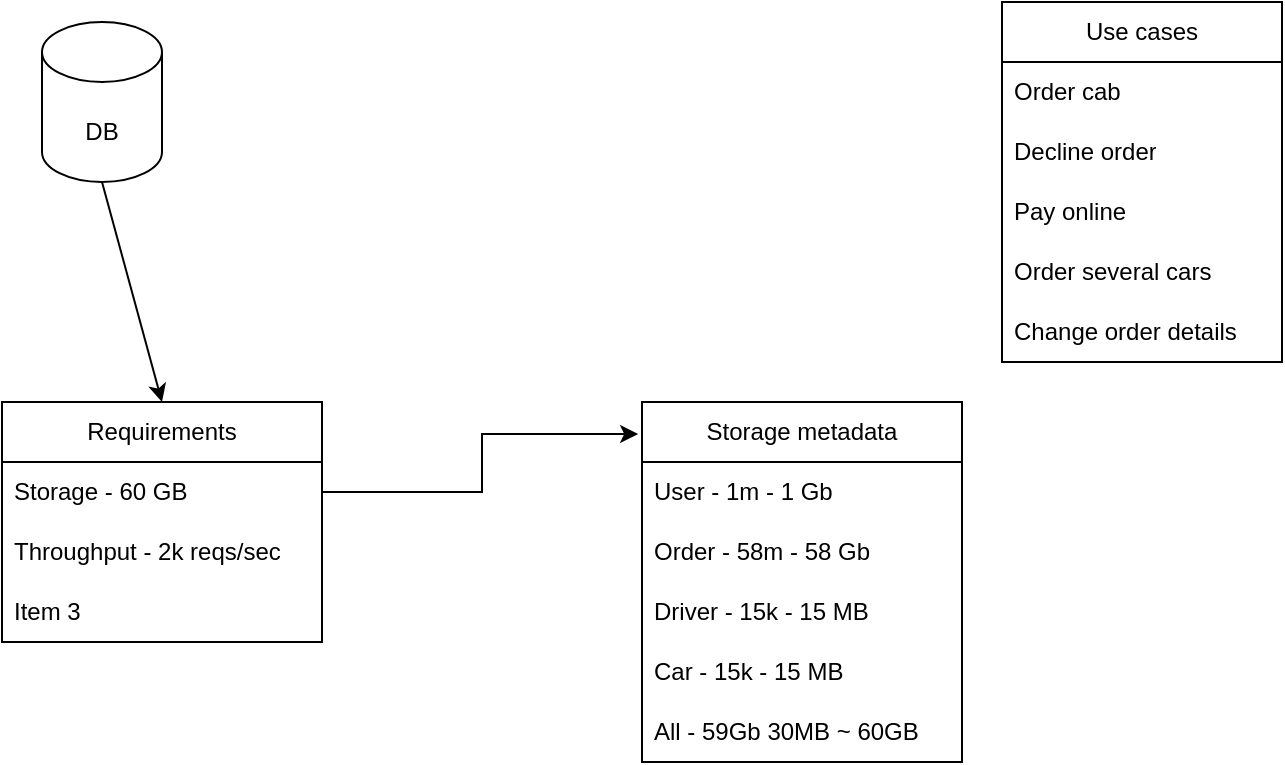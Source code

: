 <mxfile version="21.2.1" type="device">
  <diagram name="Страница 1" id="oWysp2OVsN0CYv4uCDCX">
    <mxGraphModel dx="1418" dy="838" grid="1" gridSize="10" guides="1" tooltips="1" connect="1" arrows="1" fold="1" page="1" pageScale="1" pageWidth="900" pageHeight="1600" math="0" shadow="0">
      <root>
        <mxCell id="0" />
        <mxCell id="1" parent="0" />
        <mxCell id="BDXu9cYiSx_F_MQfgK11-1" value="" style="shape=cylinder3;whiteSpace=wrap;html=1;boundedLbl=1;backgroundOutline=1;size=15;movable=1;resizable=1;rotatable=1;deletable=1;editable=1;locked=0;connectable=1;" parent="1" vertex="1">
          <mxGeometry x="60" y="130" width="60" height="80" as="geometry" />
        </mxCell>
        <mxCell id="BDXu9cYiSx_F_MQfgK11-2" value="DB" style="text;html=1;strokeColor=none;fillColor=none;align=center;verticalAlign=middle;whiteSpace=wrap;rounded=0;movable=1;resizable=1;rotatable=1;deletable=1;editable=1;locked=0;connectable=1;" parent="1" vertex="1">
          <mxGeometry x="60" y="170" width="60" height="30" as="geometry" />
        </mxCell>
        <mxCell id="BDXu9cYiSx_F_MQfgK11-8" value="Requirements" style="swimlane;fontStyle=0;childLayout=stackLayout;horizontal=1;startSize=30;horizontalStack=0;resizeParent=1;resizeParentMax=0;resizeLast=0;collapsible=1;marginBottom=0;whiteSpace=wrap;html=1;" parent="1" vertex="1">
          <mxGeometry x="40" y="320" width="160" height="120" as="geometry" />
        </mxCell>
        <mxCell id="BDXu9cYiSx_F_MQfgK11-9" value="Storage - 60 GB" style="text;strokeColor=none;fillColor=none;align=left;verticalAlign=middle;spacingLeft=4;spacingRight=4;overflow=hidden;points=[[0,0.5],[1,0.5]];portConstraint=eastwest;rotatable=0;whiteSpace=wrap;html=1;" parent="BDXu9cYiSx_F_MQfgK11-8" vertex="1">
          <mxGeometry y="30" width="160" height="30" as="geometry" />
        </mxCell>
        <mxCell id="BDXu9cYiSx_F_MQfgK11-10" value="Throughput - 2k reqs/sec" style="text;strokeColor=none;fillColor=none;align=left;verticalAlign=middle;spacingLeft=4;spacingRight=4;overflow=hidden;points=[[0,0.5],[1,0.5]];portConstraint=eastwest;rotatable=0;whiteSpace=wrap;html=1;" parent="BDXu9cYiSx_F_MQfgK11-8" vertex="1">
          <mxGeometry y="60" width="160" height="30" as="geometry" />
        </mxCell>
        <mxCell id="BDXu9cYiSx_F_MQfgK11-11" value="Item 3" style="text;strokeColor=none;fillColor=none;align=left;verticalAlign=middle;spacingLeft=4;spacingRight=4;overflow=hidden;points=[[0,0.5],[1,0.5]];portConstraint=eastwest;rotatable=0;whiteSpace=wrap;html=1;" parent="BDXu9cYiSx_F_MQfgK11-8" vertex="1">
          <mxGeometry y="90" width="160" height="30" as="geometry" />
        </mxCell>
        <mxCell id="BDXu9cYiSx_F_MQfgK11-12" value="Storage metadata" style="swimlane;fontStyle=0;childLayout=stackLayout;horizontal=1;startSize=30;horizontalStack=0;resizeParent=1;resizeParentMax=0;resizeLast=0;collapsible=1;marginBottom=0;whiteSpace=wrap;html=1;" parent="1" vertex="1">
          <mxGeometry x="360" y="320" width="160" height="180" as="geometry" />
        </mxCell>
        <mxCell id="BDXu9cYiSx_F_MQfgK11-13" value="User - 1m - 1 Gb" style="text;strokeColor=none;fillColor=none;align=left;verticalAlign=middle;spacingLeft=4;spacingRight=4;overflow=hidden;points=[[0,0.5],[1,0.5]];portConstraint=eastwest;rotatable=0;whiteSpace=wrap;html=1;" parent="BDXu9cYiSx_F_MQfgK11-12" vertex="1">
          <mxGeometry y="30" width="160" height="30" as="geometry" />
        </mxCell>
        <mxCell id="BDXu9cYiSx_F_MQfgK11-14" value="Order - 58m - 58 Gb" style="text;strokeColor=none;fillColor=none;align=left;verticalAlign=middle;spacingLeft=4;spacingRight=4;overflow=hidden;points=[[0,0.5],[1,0.5]];portConstraint=eastwest;rotatable=0;whiteSpace=wrap;html=1;" parent="BDXu9cYiSx_F_MQfgK11-12" vertex="1">
          <mxGeometry y="60" width="160" height="30" as="geometry" />
        </mxCell>
        <mxCell id="BDXu9cYiSx_F_MQfgK11-15" value="Driver - 15k - 15 MB" style="text;strokeColor=none;fillColor=none;align=left;verticalAlign=middle;spacingLeft=4;spacingRight=4;overflow=hidden;points=[[0,0.5],[1,0.5]];portConstraint=eastwest;rotatable=0;whiteSpace=wrap;html=1;" parent="BDXu9cYiSx_F_MQfgK11-12" vertex="1">
          <mxGeometry y="90" width="160" height="30" as="geometry" />
        </mxCell>
        <mxCell id="BDXu9cYiSx_F_MQfgK11-16" value="Car - 15k - 15 MB" style="text;strokeColor=none;fillColor=none;align=left;verticalAlign=middle;spacingLeft=4;spacingRight=4;overflow=hidden;points=[[0,0.5],[1,0.5]];portConstraint=eastwest;rotatable=0;whiteSpace=wrap;html=1;" parent="BDXu9cYiSx_F_MQfgK11-12" vertex="1">
          <mxGeometry y="120" width="160" height="30" as="geometry" />
        </mxCell>
        <mxCell id="BDXu9cYiSx_F_MQfgK11-19" value="All - 59Gb 30MB ~ 60GB" style="text;strokeColor=none;fillColor=none;align=left;verticalAlign=middle;spacingLeft=4;spacingRight=4;overflow=hidden;points=[[0,0.5],[1,0.5]];portConstraint=eastwest;rotatable=0;whiteSpace=wrap;html=1;" parent="BDXu9cYiSx_F_MQfgK11-12" vertex="1">
          <mxGeometry y="150" width="160" height="30" as="geometry" />
        </mxCell>
        <mxCell id="BDXu9cYiSx_F_MQfgK11-20" value="Use cases" style="swimlane;fontStyle=0;childLayout=stackLayout;horizontal=1;startSize=30;horizontalStack=0;resizeParent=1;resizeParentMax=0;resizeLast=0;collapsible=1;marginBottom=0;whiteSpace=wrap;html=1;" parent="1" vertex="1">
          <mxGeometry x="540" y="120" width="140" height="180" as="geometry" />
        </mxCell>
        <mxCell id="BDXu9cYiSx_F_MQfgK11-21" value="Order cab" style="text;strokeColor=none;fillColor=none;align=left;verticalAlign=middle;spacingLeft=4;spacingRight=4;overflow=hidden;points=[[0,0.5],[1,0.5]];portConstraint=eastwest;rotatable=0;whiteSpace=wrap;html=1;" parent="BDXu9cYiSx_F_MQfgK11-20" vertex="1">
          <mxGeometry y="30" width="140" height="30" as="geometry" />
        </mxCell>
        <mxCell id="BDXu9cYiSx_F_MQfgK11-22" value="Decline order" style="text;strokeColor=none;fillColor=none;align=left;verticalAlign=middle;spacingLeft=4;spacingRight=4;overflow=hidden;points=[[0,0.5],[1,0.5]];portConstraint=eastwest;rotatable=0;whiteSpace=wrap;html=1;" parent="BDXu9cYiSx_F_MQfgK11-20" vertex="1">
          <mxGeometry y="60" width="140" height="30" as="geometry" />
        </mxCell>
        <mxCell id="BDXu9cYiSx_F_MQfgK11-23" value="Pay online" style="text;strokeColor=none;fillColor=none;align=left;verticalAlign=middle;spacingLeft=4;spacingRight=4;overflow=hidden;points=[[0,0.5],[1,0.5]];portConstraint=eastwest;rotatable=0;whiteSpace=wrap;html=1;" parent="BDXu9cYiSx_F_MQfgK11-20" vertex="1">
          <mxGeometry y="90" width="140" height="30" as="geometry" />
        </mxCell>
        <mxCell id="BDXu9cYiSx_F_MQfgK11-27" value="Order several cars" style="text;strokeColor=none;fillColor=none;align=left;verticalAlign=middle;spacingLeft=4;spacingRight=4;overflow=hidden;points=[[0,0.5],[1,0.5]];portConstraint=eastwest;rotatable=0;whiteSpace=wrap;html=1;" parent="BDXu9cYiSx_F_MQfgK11-20" vertex="1">
          <mxGeometry y="120" width="140" height="30" as="geometry" />
        </mxCell>
        <mxCell id="BDXu9cYiSx_F_MQfgK11-28" value="Change order details" style="text;strokeColor=none;fillColor=none;align=left;verticalAlign=middle;spacingLeft=4;spacingRight=4;overflow=hidden;points=[[0,0.5],[1,0.5]];portConstraint=eastwest;rotatable=0;whiteSpace=wrap;html=1;" parent="BDXu9cYiSx_F_MQfgK11-20" vertex="1">
          <mxGeometry y="150" width="140" height="30" as="geometry" />
        </mxCell>
        <mxCell id="BDXu9cYiSx_F_MQfgK11-25" value="" style="endArrow=classic;html=1;rounded=0;exitX=0.5;exitY=1;exitDx=0;exitDy=0;exitPerimeter=0;entryX=0.5;entryY=0;entryDx=0;entryDy=0;" parent="1" source="BDXu9cYiSx_F_MQfgK11-1" target="BDXu9cYiSx_F_MQfgK11-8" edge="1">
          <mxGeometry width="50" height="50" relative="1" as="geometry">
            <mxPoint x="30" y="280" as="sourcePoint" />
            <mxPoint x="80" y="230" as="targetPoint" />
          </mxGeometry>
        </mxCell>
        <mxCell id="BDXu9cYiSx_F_MQfgK11-26" style="edgeStyle=orthogonalEdgeStyle;rounded=0;orthogonalLoop=1;jettySize=auto;html=1;exitX=1;exitY=0.5;exitDx=0;exitDy=0;entryX=-0.012;entryY=0.089;entryDx=0;entryDy=0;entryPerimeter=0;" parent="1" source="BDXu9cYiSx_F_MQfgK11-9" target="BDXu9cYiSx_F_MQfgK11-12" edge="1">
          <mxGeometry relative="1" as="geometry" />
        </mxCell>
      </root>
    </mxGraphModel>
  </diagram>
</mxfile>
